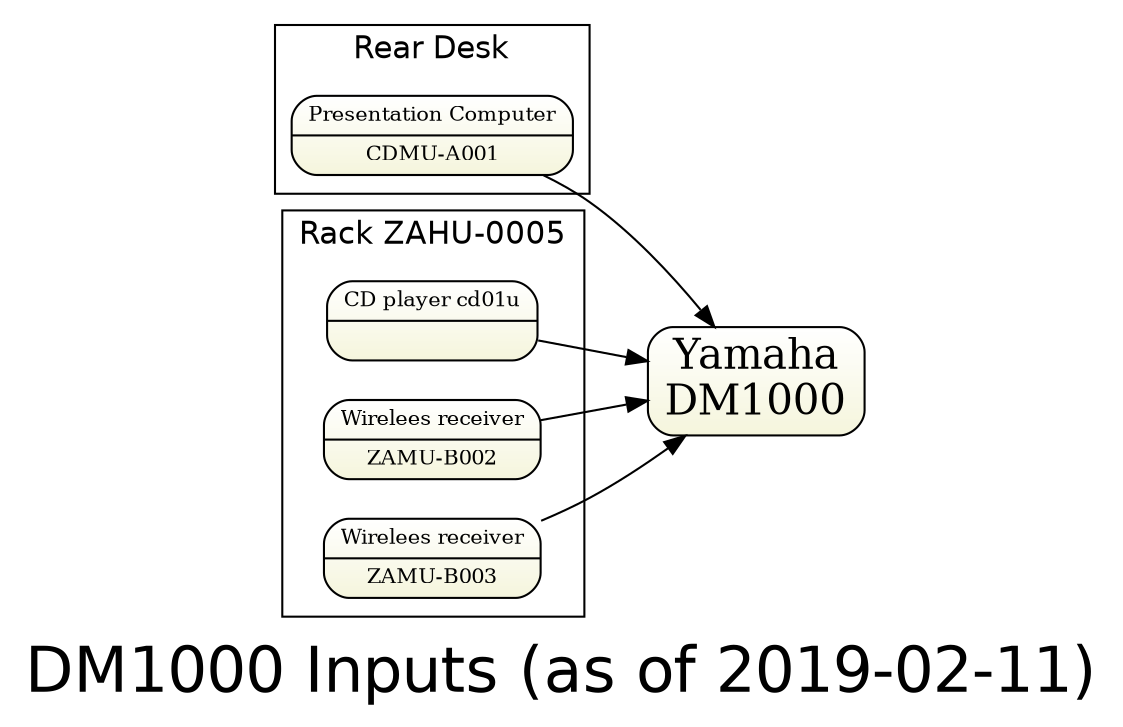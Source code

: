 digraph topology1 { 
graph [overlap = true, fontsize = 30, rankdir=LR 
      label="DM1000 Inputs (as of 2019-02-11)",
      fontname = Helvetica]

node [shape=Mrecord, tooltip="" , fontsize = 10,
      fillcolor="white:beige" , style=filled  
      gradientangle=270]
      
dm1k [label="Yamaha\nDM1000" fontsize=20 ]

cdmua001 [label="Presentation Computer|CDMU-A001"]

cd01u    [label="CD player cd01u| "]
 
{zamub002 zamub003 cdmua001} -> dm1k
cd01u -> dm1k
  
subgraph cluster_rear { label="Rear Desk" fontsize=15
  cdmua001
}

subgraph cluster_front { label="Rack ZAHU-0005" fontsize=15
 cd01u    [label="CD player cd01u| "]
 zamub002 [label="Wirelees receiver|ZAMU-B002"]
zamub003 [label="Wirelees receiver|ZAMU-B003"]
}

} 